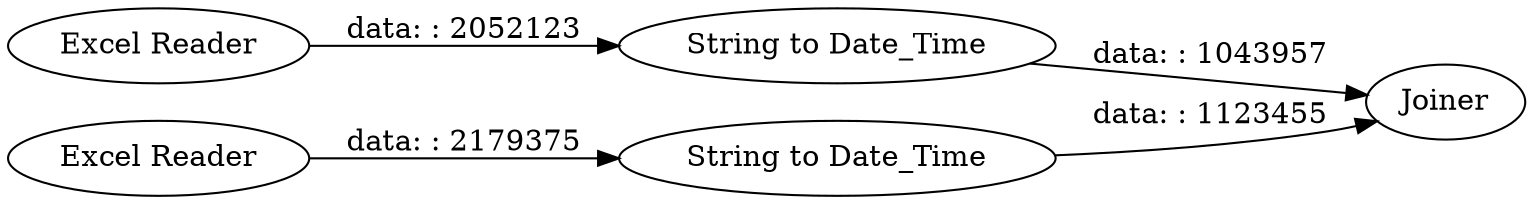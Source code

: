 digraph {
	"2066361536044865474_10" [label="String to Date_Time"]
	"2066361536044865474_35" [label=Joiner]
	"2066361536044865474_102" [label="Excel Reader"]
	"2066361536044865474_31" [label="Excel Reader"]
	"2066361536044865474_103" [label="String to Date_Time"]
	"2066361536044865474_31" -> "2066361536044865474_10" [label="data: : 2179375"]
	"2066361536044865474_102" -> "2066361536044865474_103" [label="data: : 2052123"]
	"2066361536044865474_103" -> "2066361536044865474_35" [label="data: : 1043957"]
	"2066361536044865474_10" -> "2066361536044865474_35" [label="data: : 1123455"]
	rankdir=LR
}
